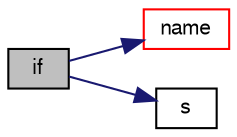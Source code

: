digraph "if"
{
  bgcolor="transparent";
  edge [fontname="FreeSans",fontsize="10",labelfontname="FreeSans",labelfontsize="10"];
  node [fontname="FreeSans",fontsize="10",shape=record];
  rankdir="LR";
  Node0 [label="if",height=0.2,width=0.4,color="black", fillcolor="grey75", style="filled", fontcolor="black"];
  Node0 -> Node1 [color="midnightblue",fontsize="10",style="solid",fontname="FreeSans"];
  Node1 [label="name",height=0.2,width=0.4,color="red",URL="$a12539.html#a82e193fb66ae8aade6c98ed7ff994906",tooltip="Return a string representation of a Scalar. "];
  Node0 -> Node3 [color="midnightblue",fontsize="10",style="solid",fontname="FreeSans"];
  Node3 [label="s",height=0.2,width=0.4,color="black",URL="$a18905.html#abb9c4233033fad2ad0206cd4adad3b9f"];
}
